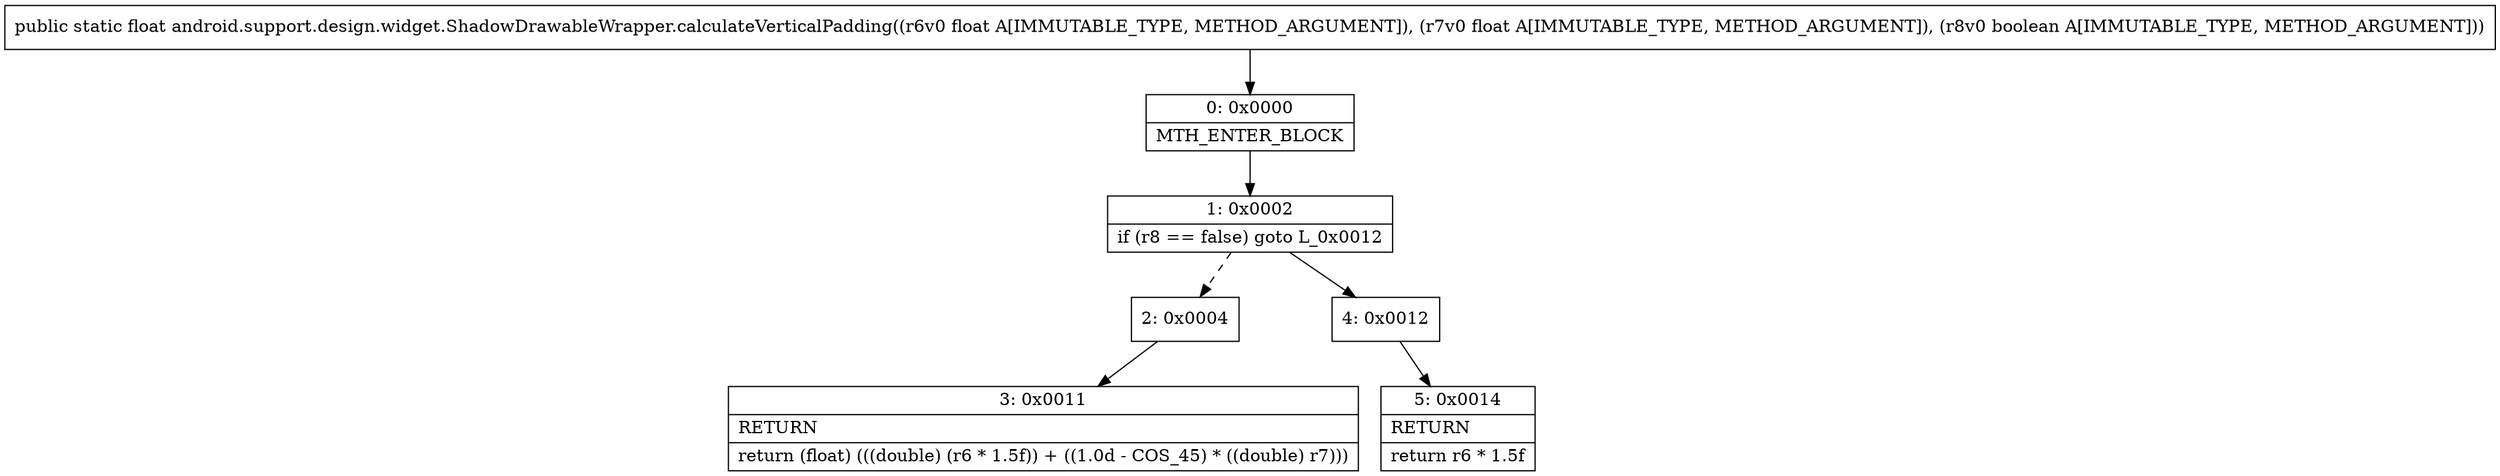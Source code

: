 digraph "CFG forandroid.support.design.widget.ShadowDrawableWrapper.calculateVerticalPadding(FFZ)F" {
Node_0 [shape=record,label="{0\:\ 0x0000|MTH_ENTER_BLOCK\l}"];
Node_1 [shape=record,label="{1\:\ 0x0002|if (r8 == false) goto L_0x0012\l}"];
Node_2 [shape=record,label="{2\:\ 0x0004}"];
Node_3 [shape=record,label="{3\:\ 0x0011|RETURN\l|return (float) (((double) (r6 * 1.5f)) + ((1.0d \- COS_45) * ((double) r7)))\l}"];
Node_4 [shape=record,label="{4\:\ 0x0012}"];
Node_5 [shape=record,label="{5\:\ 0x0014|RETURN\l|return r6 * 1.5f\l}"];
MethodNode[shape=record,label="{public static float android.support.design.widget.ShadowDrawableWrapper.calculateVerticalPadding((r6v0 float A[IMMUTABLE_TYPE, METHOD_ARGUMENT]), (r7v0 float A[IMMUTABLE_TYPE, METHOD_ARGUMENT]), (r8v0 boolean A[IMMUTABLE_TYPE, METHOD_ARGUMENT])) }"];
MethodNode -> Node_0;
Node_0 -> Node_1;
Node_1 -> Node_2[style=dashed];
Node_1 -> Node_4;
Node_2 -> Node_3;
Node_4 -> Node_5;
}

